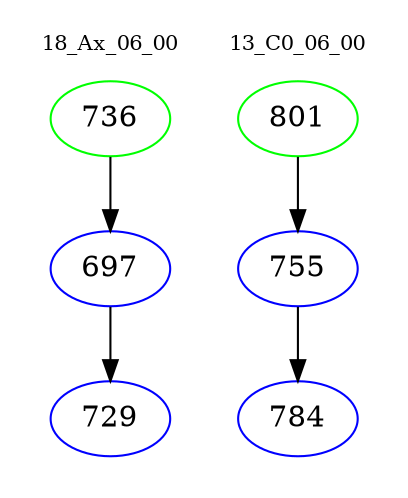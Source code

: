 digraph{
subgraph cluster_0 {
color = white
label = "18_Ax_06_00";
fontsize=10;
T0_736 [label="736", color="green"]
T0_736 -> T0_697 [color="black"]
T0_697 [label="697", color="blue"]
T0_697 -> T0_729 [color="black"]
T0_729 [label="729", color="blue"]
}
subgraph cluster_1 {
color = white
label = "13_C0_06_00";
fontsize=10;
T1_801 [label="801", color="green"]
T1_801 -> T1_755 [color="black"]
T1_755 [label="755", color="blue"]
T1_755 -> T1_784 [color="black"]
T1_784 [label="784", color="blue"]
}
}
